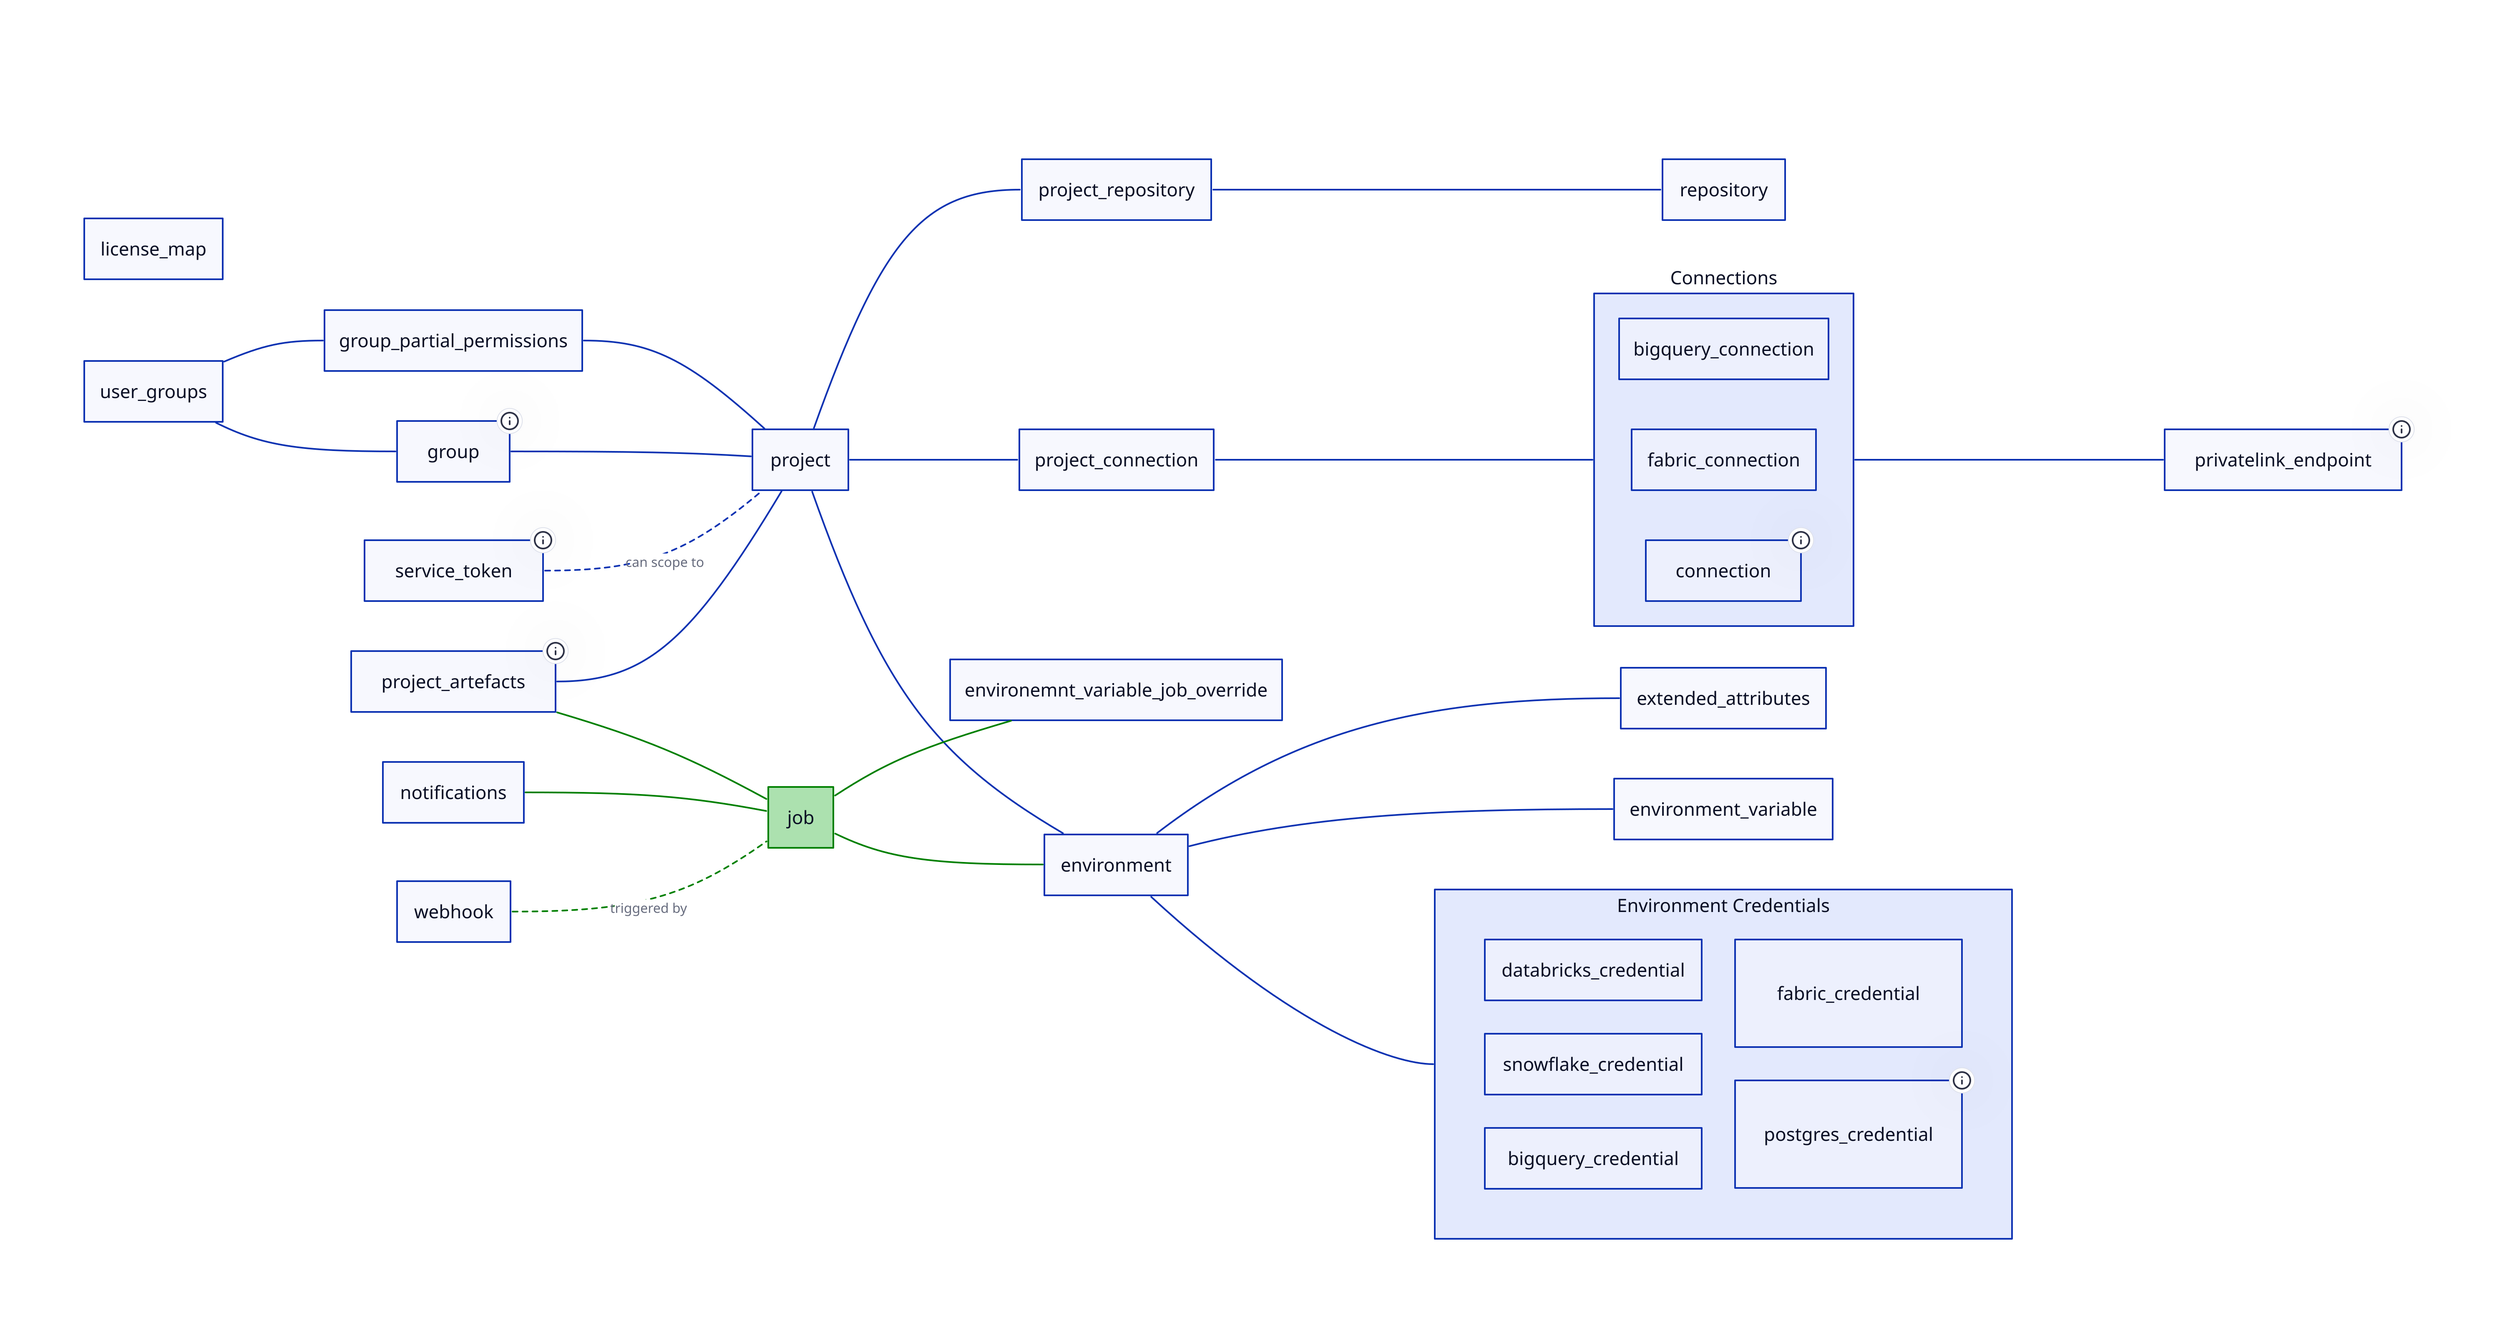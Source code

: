 *.style.font-size: 22
*.*.style.font-size: 22

title: |md
  # Terraform resources (v0.3.3)
| {near: top-center}

direction: right


license_map

privatelink_endpoint: {tooltip: Datasource only}
group: {tooltip: Group permissions as well}
group_partial_permissions
service_token: {tooltip: Permissions as well}
project_artefacts: {tooltip: For setting the project docs and source freshness}
job: {
  style: {
    fill: "#ACE1AF"
    stroke: green
  }
}

conns: Connections {
  bigquery_connection
  fabric_connection
  connection: {tooltip: Works for Snowflake, Redshift, Postgres and Databricks}
}

env_creds: Environment Credentials {
  grid-columns: 2
  databricks_credential
  snowflake_credential
  bigquery_credential
  fabric_credential
  postgres_credential: {tooltip: Is used for Redshift as well}
}

service_token -- project: can scope to {
  style: {
    stroke-dash: 3
  }
}
group -- project
group_partial_permissions -- project
user_groups -- group
user_groups -- group_partial_permissions
project -- environment
job -- environment
job -- environemnt_variable_job_override
notifications -- job
project_artefacts -- job

project_artefacts -- project
webhook -- job: triggered by {
  style: {
    stroke-dash: 3
  }
}
environment -- env_creds
project -- project_connection
project_connection -- conns
conns -- privatelink_endpoint
project -- project_repository
project_repository -- repository
environment -- environment_variable
environment -- extended_attributes

(job -- *)[*].style.stroke: green
(* -- job)[*].style.stroke: green
